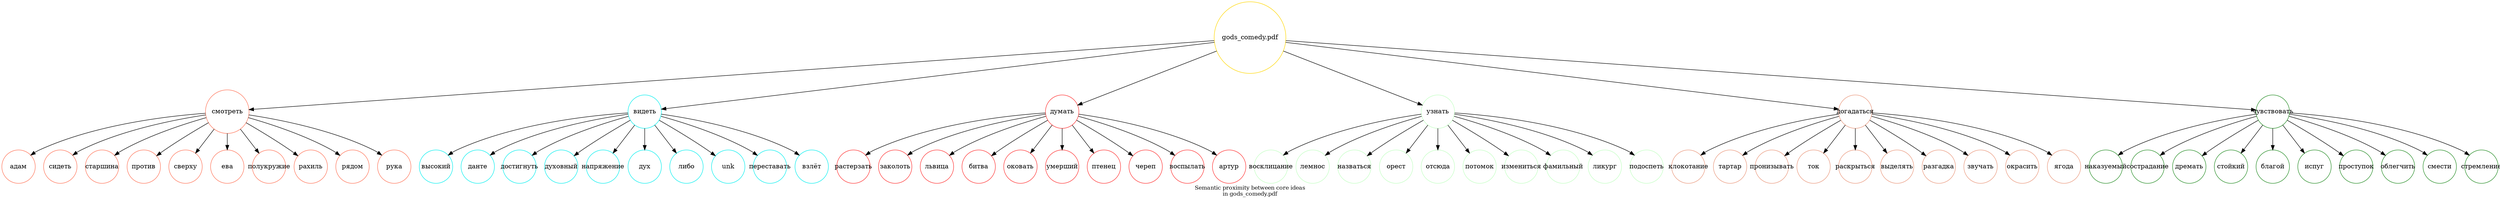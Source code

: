 digraph "ideas_with_actions_gods_comedy.pdf" {
	node [color=gold1 shape=circle width=0.7]
	"gods_comedy.pdf"
	node [color=coral1 shape=circle]
	"смотреть"
	"gods_comedy.pdf" -> "смотреть"
	node [fixedsize=true shape=circle width=1]
	"адам"
	"смотреть" -> "адам"
	"сидеть"
	"смотреть" -> "сидеть"
	"старшина"
	"смотреть" -> "старшина"
	"против"
	"смотреть" -> "против"
	"сверху"
	"смотреть" -> "сверху"
	"ева"
	"смотреть" -> "ева"
	"полукружие"
	"смотреть" -> "полукружие"
	"рахиль"
	"смотреть" -> "рахиль"
	"рядом"
	"смотреть" -> "рядом"
	"рука"
	"смотреть" -> "рука"
	node [color=cyan2 shape=circle]
	"видеть"
	"gods_comedy.pdf" -> "видеть"
	node [fixedsize=true shape=circle width=1]
	"высокий"
	"видеть" -> "высокий"
	"данте"
	"видеть" -> "данте"
	"достигнуть"
	"видеть" -> "достигнуть"
	"духовный"
	"видеть" -> "духовный"
	"напряжение"
	"видеть" -> "напряжение"
	"дух"
	"видеть" -> "дух"
	"либо"
	"видеть" -> "либо"
	<unk>
	"видеть" -> <unk>
	"переставать"
	"видеть" -> "переставать"
	"взлёт"
	"видеть" -> "взлёт"
	node [color=firebrick1 shape=circle]
	"думать"
	"gods_comedy.pdf" -> "думать"
	node [fixedsize=true shape=circle width=1]
	"растерзать"
	"думать" -> "растерзать"
	"заколоть"
	"думать" -> "заколоть"
	"львица"
	"думать" -> "львица"
	"битва"
	"думать" -> "битва"
	"оковать"
	"думать" -> "оковать"
	"умерший"
	"думать" -> "умерший"
	"птенец"
	"думать" -> "птенец"
	"череп"
	"думать" -> "череп"
	"воспылать"
	"думать" -> "воспылать"
	"артур"
	"думать" -> "артур"
	node [color=darkseagreen1 shape=circle]
	"узнать"
	"gods_comedy.pdf" -> "узнать"
	node [fixedsize=true shape=circle width=1]
	"восклицание"
	"узнать" -> "восклицание"
	"лемнос"
	"узнать" -> "лемнос"
	"назваться"
	"узнать" -> "назваться"
	"орест"
	"узнать" -> "орест"
	"отсюда"
	"узнать" -> "отсюда"
	"потомок"
	"узнать" -> "потомок"
	"измениться"
	"узнать" -> "измениться"
	"фамильный"
	"узнать" -> "фамильный"
	"ликург"
	"узнать" -> "ликург"
	"подоспеть"
	"узнать" -> "подоспеть"
	node [color=darksalmon shape=circle]
	"догадаться"
	"gods_comedy.pdf" -> "догадаться"
	node [fixedsize=true shape=circle width=1]
	"клокотание"
	"догадаться" -> "клокотание"
	"тартар"
	"догадаться" -> "тартар"
	"пронизывать"
	"догадаться" -> "пронизывать"
	"ток"
	"догадаться" -> "ток"
	"раскрыться"
	"догадаться" -> "раскрыться"
	"выделять"
	"догадаться" -> "выделять"
	"разгадка"
	"догадаться" -> "разгадка"
	"звучать"
	"догадаться" -> "звучать"
	"окрасить"
	"догадаться" -> "окрасить"
	"ягода"
	"догадаться" -> "ягода"
	node [color=forestgreen shape=circle]
	"чувствовать"
	"gods_comedy.pdf" -> "чувствовать"
	node [fixedsize=true shape=circle width=1]
	"наказуемый"
	"чувствовать" -> "наказуемый"
	"сострадание"
	"чувствовать" -> "сострадание"
	"дремать"
	"чувствовать" -> "дремать"
	"стойкий"
	"чувствовать" -> "стойкий"
	"благой"
	"чувствовать" -> "благой"
	"испуг"
	"чувствовать" -> "испуг"
	"проступок"
	"чувствовать" -> "проступок"
	"облегчить"
	"чувствовать" -> "облегчить"
	"смести"
	"чувствовать" -> "смести"
	"стремление"
	"чувствовать" -> "стремление"
	overlap=false
	label="Semantic proximity between core ideas\nin gods_comedy.pdf"
	fontsize=12
}
